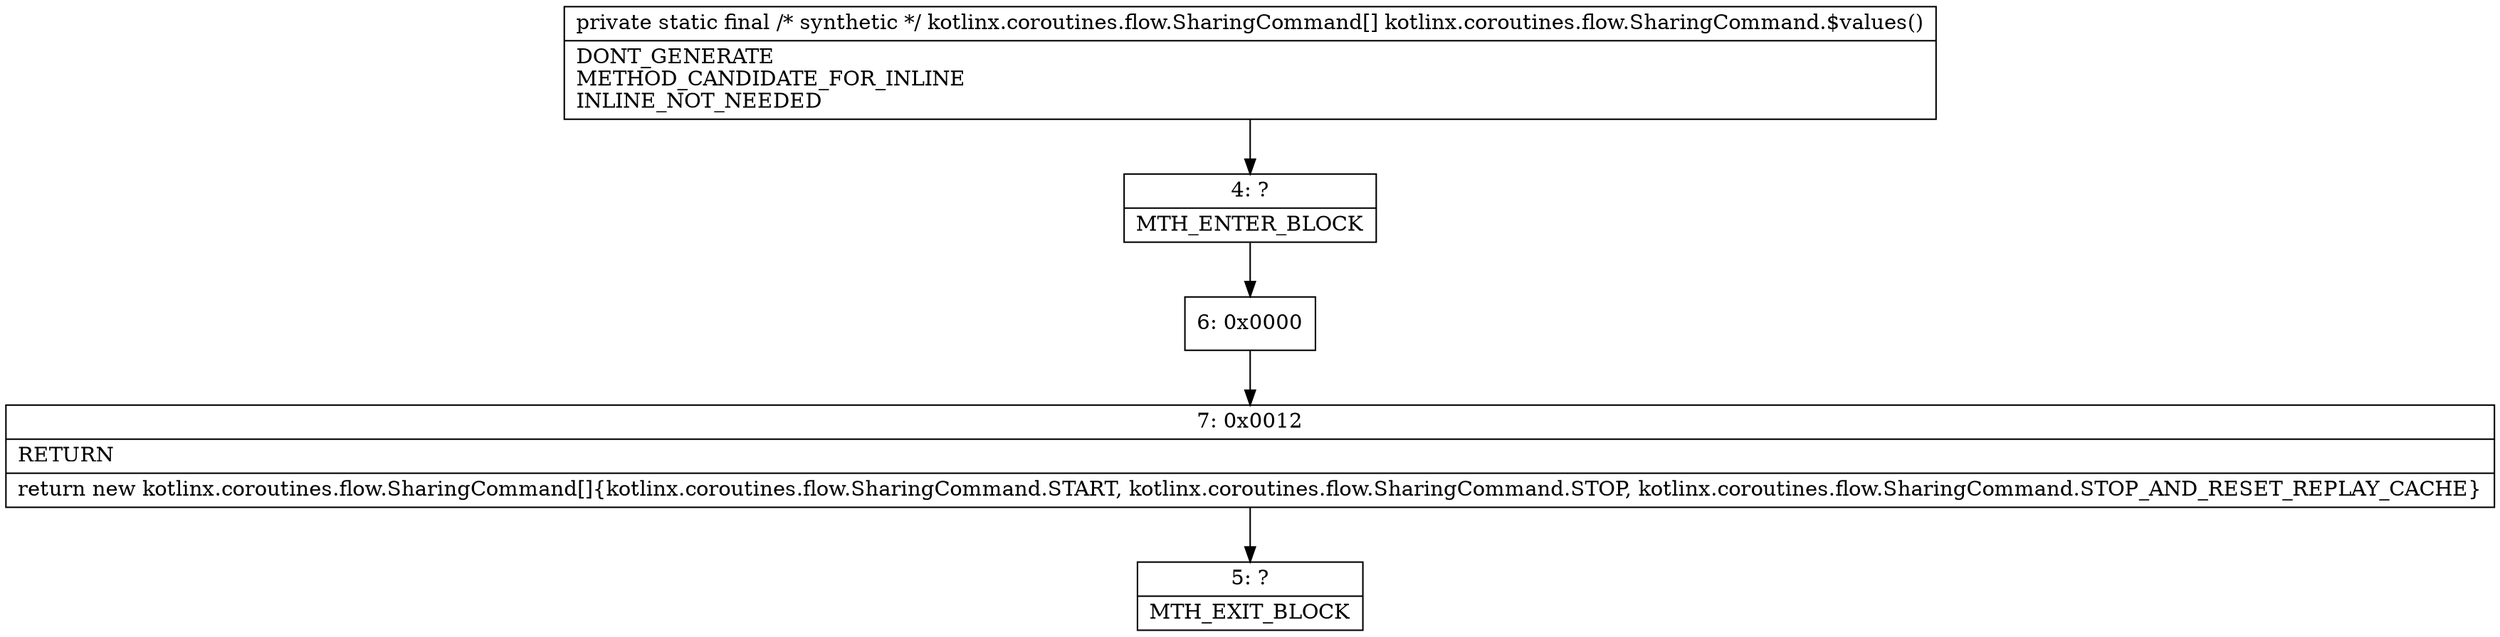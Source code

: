 digraph "CFG forkotlinx.coroutines.flow.SharingCommand.$values()[Lkotlinx\/coroutines\/flow\/SharingCommand;" {
Node_4 [shape=record,label="{4\:\ ?|MTH_ENTER_BLOCK\l}"];
Node_6 [shape=record,label="{6\:\ 0x0000}"];
Node_7 [shape=record,label="{7\:\ 0x0012|RETURN\l|return new kotlinx.coroutines.flow.SharingCommand[]\{kotlinx.coroutines.flow.SharingCommand.START, kotlinx.coroutines.flow.SharingCommand.STOP, kotlinx.coroutines.flow.SharingCommand.STOP_AND_RESET_REPLAY_CACHE\}\l}"];
Node_5 [shape=record,label="{5\:\ ?|MTH_EXIT_BLOCK\l}"];
MethodNode[shape=record,label="{private static final \/* synthetic *\/ kotlinx.coroutines.flow.SharingCommand[] kotlinx.coroutines.flow.SharingCommand.$values()  | DONT_GENERATE\lMETHOD_CANDIDATE_FOR_INLINE\lINLINE_NOT_NEEDED\l}"];
MethodNode -> Node_4;Node_4 -> Node_6;
Node_6 -> Node_7;
Node_7 -> Node_5;
}

